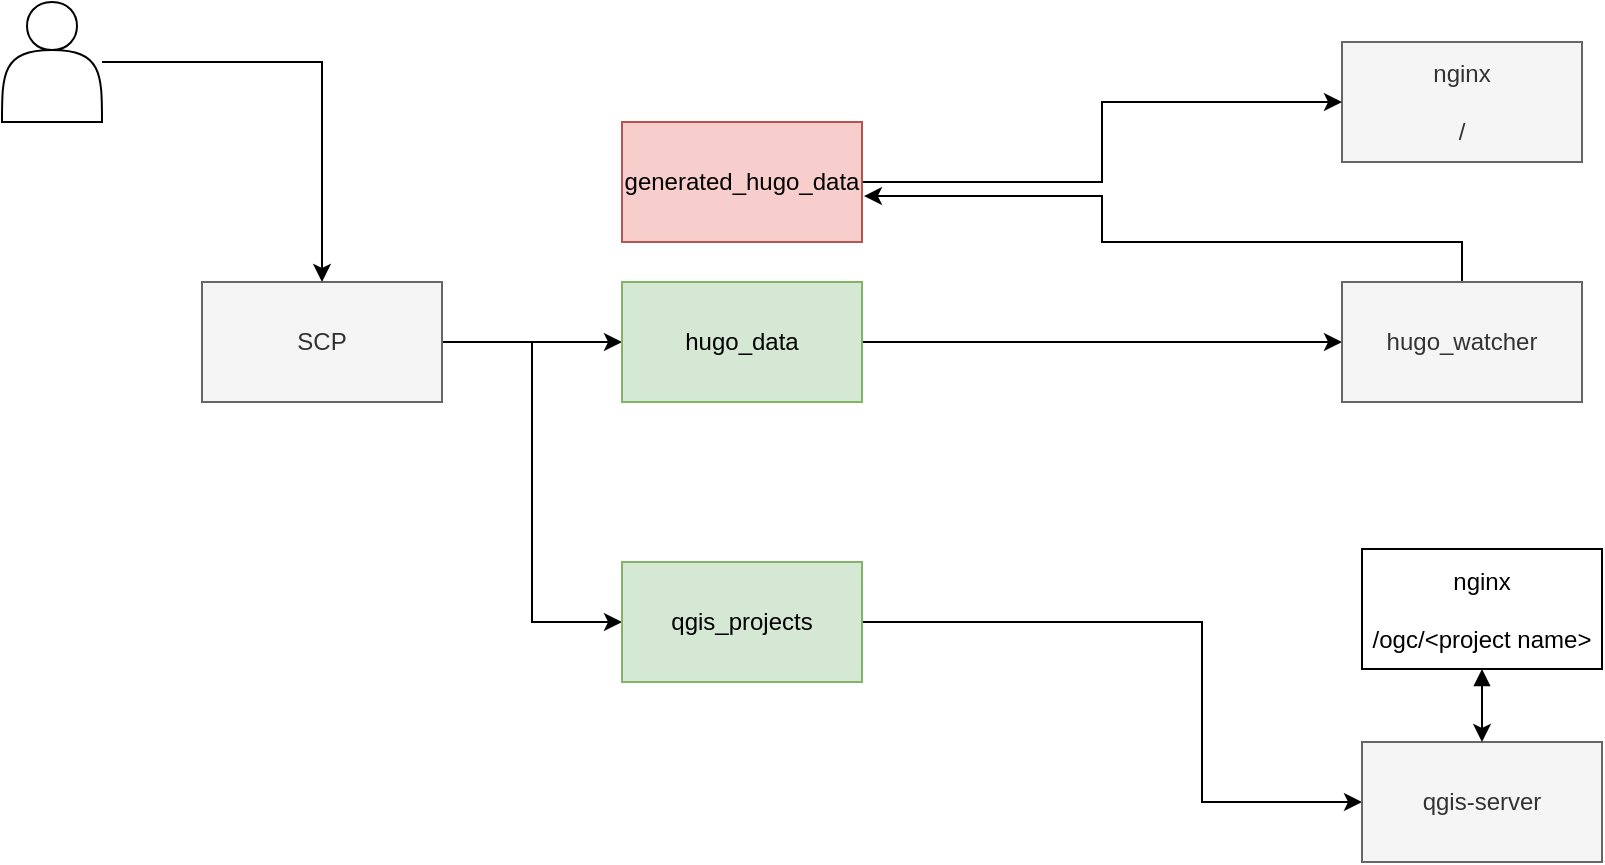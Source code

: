 <mxfile version="14.6.13" type="device"><diagram id="DdSOYqj5sjsFyLYOHdQ0" name="Page-1"><mxGraphModel dx="1422" dy="811" grid="1" gridSize="10" guides="1" tooltips="1" connect="1" arrows="1" fold="1" page="1" pageScale="1" pageWidth="1169" pageHeight="827" math="0" shadow="0"><root><mxCell id="0"/><mxCell id="1" parent="0"/><mxCell id="XMWg3v_PZ5fbyfE0zZNK-6" style="edgeStyle=orthogonalEdgeStyle;rounded=0;orthogonalLoop=1;jettySize=auto;html=1;entryX=0;entryY=0.5;entryDx=0;entryDy=0;" edge="1" parent="1" source="XMWg3v_PZ5fbyfE0zZNK-1" target="XMWg3v_PZ5fbyfE0zZNK-2"><mxGeometry relative="1" as="geometry"/></mxCell><mxCell id="XMWg3v_PZ5fbyfE0zZNK-15" style="edgeStyle=orthogonalEdgeStyle;rounded=0;orthogonalLoop=1;jettySize=auto;html=1;entryX=0;entryY=0.5;entryDx=0;entryDy=0;" edge="1" parent="1" source="XMWg3v_PZ5fbyfE0zZNK-1" target="XMWg3v_PZ5fbyfE0zZNK-11"><mxGeometry relative="1" as="geometry"/></mxCell><mxCell id="XMWg3v_PZ5fbyfE0zZNK-1" value="SCP" style="rounded=0;whiteSpace=wrap;html=1;fillColor=#f5f5f5;strokeColor=#666666;fontColor=#333333;" vertex="1" parent="1"><mxGeometry x="220" y="250" width="120" height="60" as="geometry"/></mxCell><mxCell id="XMWg3v_PZ5fbyfE0zZNK-18" style="edgeStyle=orthogonalEdgeStyle;rounded=0;orthogonalLoop=1;jettySize=auto;html=1;startArrow=none;startFill=0;" edge="1" parent="1" source="XMWg3v_PZ5fbyfE0zZNK-2" target="XMWg3v_PZ5fbyfE0zZNK-3"><mxGeometry relative="1" as="geometry"/></mxCell><mxCell id="XMWg3v_PZ5fbyfE0zZNK-2" value="hugo_data" style="rounded=0;whiteSpace=wrap;html=1;fillColor=#d5e8d4;strokeColor=#82b366;" vertex="1" parent="1"><mxGeometry x="430" y="250" width="120" height="60" as="geometry"/></mxCell><mxCell id="XMWg3v_PZ5fbyfE0zZNK-19" style="edgeStyle=orthogonalEdgeStyle;rounded=0;orthogonalLoop=1;jettySize=auto;html=1;exitX=0;exitY=0.25;exitDx=0;exitDy=0;entryX=1.008;entryY=0.617;entryDx=0;entryDy=0;entryPerimeter=0;startArrow=none;startFill=0;" edge="1" parent="1" source="XMWg3v_PZ5fbyfE0zZNK-3" target="XMWg3v_PZ5fbyfE0zZNK-17"><mxGeometry relative="1" as="geometry"><Array as="points"><mxPoint x="790" y="295"/><mxPoint x="850" y="295"/><mxPoint x="850" y="230"/><mxPoint x="670" y="230"/><mxPoint x="670" y="207"/></Array></mxGeometry></mxCell><mxCell id="XMWg3v_PZ5fbyfE0zZNK-3" value="hugo_watcher" style="rounded=0;whiteSpace=wrap;html=1;fillColor=#f5f5f5;strokeColor=#666666;fontColor=#333333;" vertex="1" parent="1"><mxGeometry x="790" y="250" width="120" height="60" as="geometry"/></mxCell><mxCell id="XMWg3v_PZ5fbyfE0zZNK-5" style="edgeStyle=orthogonalEdgeStyle;rounded=0;orthogonalLoop=1;jettySize=auto;html=1;" edge="1" parent="1" source="XMWg3v_PZ5fbyfE0zZNK-4" target="XMWg3v_PZ5fbyfE0zZNK-1"><mxGeometry relative="1" as="geometry"/></mxCell><mxCell id="XMWg3v_PZ5fbyfE0zZNK-4" value="" style="shape=actor;whiteSpace=wrap;html=1;" vertex="1" parent="1"><mxGeometry x="120" y="110" width="50" height="60" as="geometry"/></mxCell><mxCell id="XMWg3v_PZ5fbyfE0zZNK-8" value="nginx&lt;br&gt;&lt;br&gt;/" style="rounded=0;whiteSpace=wrap;html=1;fillColor=#f5f5f5;strokeColor=#666666;fontColor=#333333;" vertex="1" parent="1"><mxGeometry x="790" y="130" width="120" height="60" as="geometry"/></mxCell><mxCell id="XMWg3v_PZ5fbyfE0zZNK-10" style="edgeStyle=orthogonalEdgeStyle;rounded=0;orthogonalLoop=1;jettySize=auto;html=1;" edge="1" parent="1" source="XMWg3v_PZ5fbyfE0zZNK-11" target="XMWg3v_PZ5fbyfE0zZNK-13"><mxGeometry relative="1" as="geometry"><Array as="points"><mxPoint x="720" y="420"/><mxPoint x="720" y="510"/></Array></mxGeometry></mxCell><mxCell id="XMWg3v_PZ5fbyfE0zZNK-11" value="qgis_projects" style="rounded=0;whiteSpace=wrap;html=1;fillColor=#d5e8d4;strokeColor=#82b366;" vertex="1" parent="1"><mxGeometry x="430" y="390" width="120" height="60" as="geometry"/></mxCell><mxCell id="XMWg3v_PZ5fbyfE0zZNK-13" value="qgis-server" style="rounded=0;whiteSpace=wrap;html=1;fillColor=#f5f5f5;strokeColor=#666666;fontColor=#333333;" vertex="1" parent="1"><mxGeometry x="800" y="480" width="120" height="60" as="geometry"/></mxCell><mxCell id="XMWg3v_PZ5fbyfE0zZNK-16" style="edgeStyle=orthogonalEdgeStyle;rounded=0;orthogonalLoop=1;jettySize=auto;html=1;exitX=0.5;exitY=1;exitDx=0;exitDy=0;startArrow=block;startFill=1;" edge="1" parent="1" source="XMWg3v_PZ5fbyfE0zZNK-14" target="XMWg3v_PZ5fbyfE0zZNK-13"><mxGeometry relative="1" as="geometry"/></mxCell><mxCell id="XMWg3v_PZ5fbyfE0zZNK-14" value="nginx&lt;br&gt;&lt;br&gt;/ogc/&amp;lt;project name&amp;gt;" style="rounded=0;whiteSpace=wrap;html=1;" vertex="1" parent="1"><mxGeometry x="800" y="383.5" width="120" height="60" as="geometry"/></mxCell><mxCell id="XMWg3v_PZ5fbyfE0zZNK-20" style="edgeStyle=orthogonalEdgeStyle;rounded=0;orthogonalLoop=1;jettySize=auto;html=1;exitX=1;exitY=0.5;exitDx=0;exitDy=0;startArrow=none;startFill=0;" edge="1" parent="1" source="XMWg3v_PZ5fbyfE0zZNK-17" target="XMWg3v_PZ5fbyfE0zZNK-8"><mxGeometry relative="1" as="geometry"/></mxCell><mxCell id="XMWg3v_PZ5fbyfE0zZNK-17" value="generated_hugo_data" style="rounded=0;whiteSpace=wrap;html=1;fillColor=#f8cecc;strokeColor=#b85450;" vertex="1" parent="1"><mxGeometry x="430" y="170" width="120" height="60" as="geometry"/></mxCell></root></mxGraphModel></diagram></mxfile>